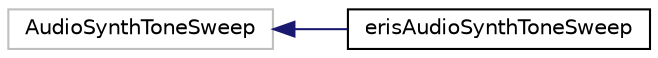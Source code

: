 digraph "Graphical Class Hierarchy"
{
 // LATEX_PDF_SIZE
  edge [fontname="Helvetica",fontsize="10",labelfontname="Helvetica",labelfontsize="10"];
  node [fontname="Helvetica",fontsize="10",shape=record];
  rankdir="LR";
  Node173 [label="AudioSynthToneSweep",height=0.2,width=0.4,color="grey75", fillcolor="white", style="filled",tooltip=" "];
  Node173 -> Node0 [dir="back",color="midnightblue",fontsize="10",style="solid",fontname="Helvetica"];
  Node0 [label="erisAudioSynthToneSweep",height=0.2,width=0.4,color="black", fillcolor="white", style="filled",URL="$classeris_audio_synth_tone_sweep.html",tooltip=" "];
}
